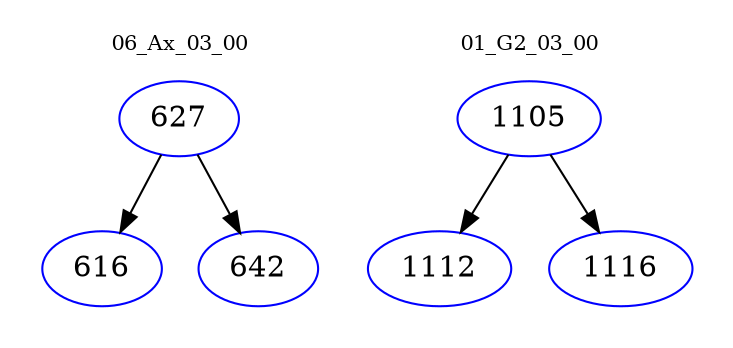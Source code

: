 digraph{
subgraph cluster_0 {
color = white
label = "06_Ax_03_00";
fontsize=10;
T0_627 [label="627", color="blue"]
T0_627 -> T0_616 [color="black"]
T0_616 [label="616", color="blue"]
T0_627 -> T0_642 [color="black"]
T0_642 [label="642", color="blue"]
}
subgraph cluster_1 {
color = white
label = "01_G2_03_00";
fontsize=10;
T1_1105 [label="1105", color="blue"]
T1_1105 -> T1_1112 [color="black"]
T1_1112 [label="1112", color="blue"]
T1_1105 -> T1_1116 [color="black"]
T1_1116 [label="1116", color="blue"]
}
}
